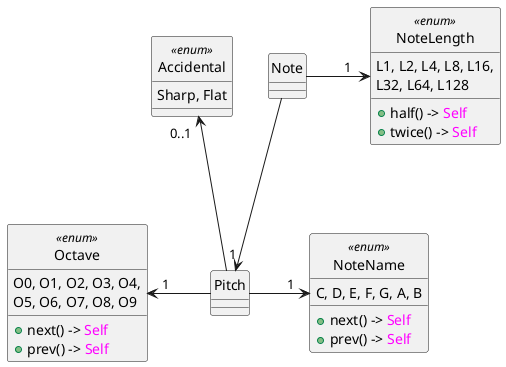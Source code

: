 @startuml
hide circle

class Pitch
class Note
enum NoteName << enum >> {
    C, D, E, F, G, A, B
    + next() -> <color:Magenta>Self</color>
    + prev() -> <color:Magenta>Self</color>
}
enum NoteLength << enum >> {
    L1, L2, L4, L8, L16,
    L32, L64, L128
    + half() -> <color:Magenta>Self</color>
    + twice() -> <color:Magenta>Self</color>
}
enum Octave << enum >> {
    O0, O1, O2, O3, O4,
    O5, O6, O7, O8, O9
    + next() -> <color:Magenta>Self</color>
    + prev() -> <color:Magenta>Self</color>
}
enum Accidental << enum >> {
    Sharp, Flat
}

Note --> "1" Pitch : ""
Note -right-> "1   " NoteLength : "        "

Pitch -left-> "  1" Octave : "        "
Pitch -right-> "1  " NoteName : "       "
Pitch -up-> "0..1  " Accidental

@enduml

